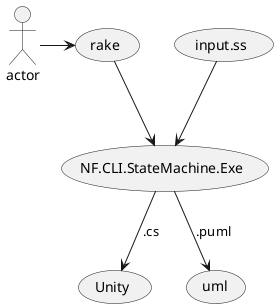 @startuml


actor -> (rake)

(rake) --> (NF.CLI.StateMachine.Exe)
(input.ss) --> (NF.CLI.StateMachine.Exe)

(NF.CLI.StateMachine.Exe) --> (Unity) : .cs
(NF.CLI.StateMachine.Exe) --> (uml) : .puml


@enduml
